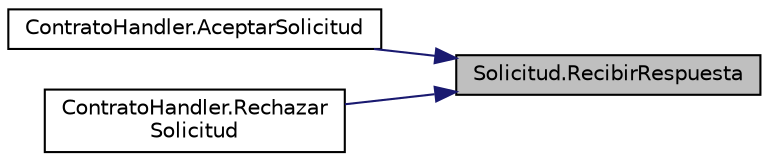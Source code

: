 digraph "Solicitud.RecibirRespuesta"
{
 // INTERACTIVE_SVG=YES
 // LATEX_PDF_SIZE
  edge [fontname="Helvetica",fontsize="10",labelfontname="Helvetica",labelfontsize="10"];
  node [fontname="Helvetica",fontsize="10",shape=record];
  rankdir="RL";
  Node1 [label="Solicitud.RecibirRespuesta",height=0.2,width=0.4,color="black", fillcolor="grey75", style="filled", fontcolor="black",tooltip="Método para conocer el estado de una oferta"];
  Node1 -> Node2 [dir="back",color="midnightblue",fontsize="10",style="solid",fontname="Helvetica"];
  Node2 [label="ContratoHandler.AceptarSolicitud",height=0.2,width=0.4,color="black", fillcolor="white", style="filled",URL="$classContratoHandler.html#aede7ccf40d71e2f9f2563103a6ebc4d8",tooltip="Método para aceptar una solicitud."];
  Node1 -> Node3 [dir="back",color="midnightblue",fontsize="10",style="solid",fontname="Helvetica"];
  Node3 [label="ContratoHandler.Rechazar\lSolicitud",height=0.2,width=0.4,color="black", fillcolor="white", style="filled",URL="$classContratoHandler.html#a22c683b52c1a747fb0c9f2f1b22974f8",tooltip="Método para rechazar una solicitud."];
}
